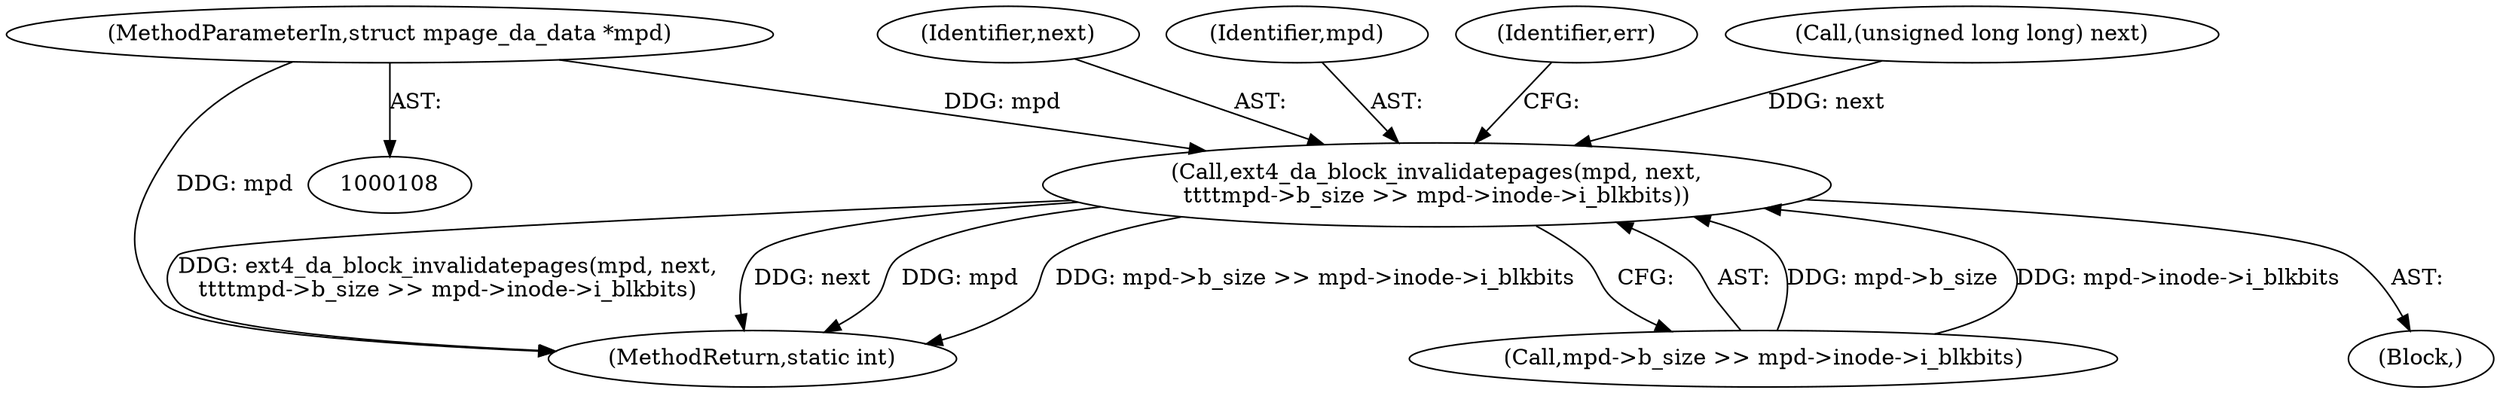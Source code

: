 digraph "0_linux_744692dc059845b2a3022119871846e74d4f6e11_14@pointer" {
"1000109" [label="(MethodParameterIn,struct mpage_da_data *mpd)"];
"1000282" [label="(Call,ext4_da_block_invalidatepages(mpd, next,\n\t\t\t\tmpd->b_size >> mpd->inode->i_blkbits))"];
"1000284" [label="(Identifier,next)"];
"1000282" [label="(Call,ext4_da_block_invalidatepages(mpd, next,\n\t\t\t\tmpd->b_size >> mpd->inode->i_blkbits))"];
"1000285" [label="(Call,mpd->b_size >> mpd->inode->i_blkbits)"];
"1000283" [label="(Identifier,mpd)"];
"1000295" [label="(Identifier,err)"];
"1000391" [label="(MethodReturn,static int)"];
"1000259" [label="(Call,(unsigned long long) next)"];
"1000215" [label="(Block,)"];
"1000109" [label="(MethodParameterIn,struct mpage_da_data *mpd)"];
"1000109" -> "1000108"  [label="AST: "];
"1000109" -> "1000391"  [label="DDG: mpd"];
"1000109" -> "1000282"  [label="DDG: mpd"];
"1000282" -> "1000215"  [label="AST: "];
"1000282" -> "1000285"  [label="CFG: "];
"1000283" -> "1000282"  [label="AST: "];
"1000284" -> "1000282"  [label="AST: "];
"1000285" -> "1000282"  [label="AST: "];
"1000295" -> "1000282"  [label="CFG: "];
"1000282" -> "1000391"  [label="DDG: mpd->b_size >> mpd->inode->i_blkbits"];
"1000282" -> "1000391"  [label="DDG: ext4_da_block_invalidatepages(mpd, next,\n\t\t\t\tmpd->b_size >> mpd->inode->i_blkbits)"];
"1000282" -> "1000391"  [label="DDG: next"];
"1000282" -> "1000391"  [label="DDG: mpd"];
"1000259" -> "1000282"  [label="DDG: next"];
"1000285" -> "1000282"  [label="DDG: mpd->b_size"];
"1000285" -> "1000282"  [label="DDG: mpd->inode->i_blkbits"];
}
